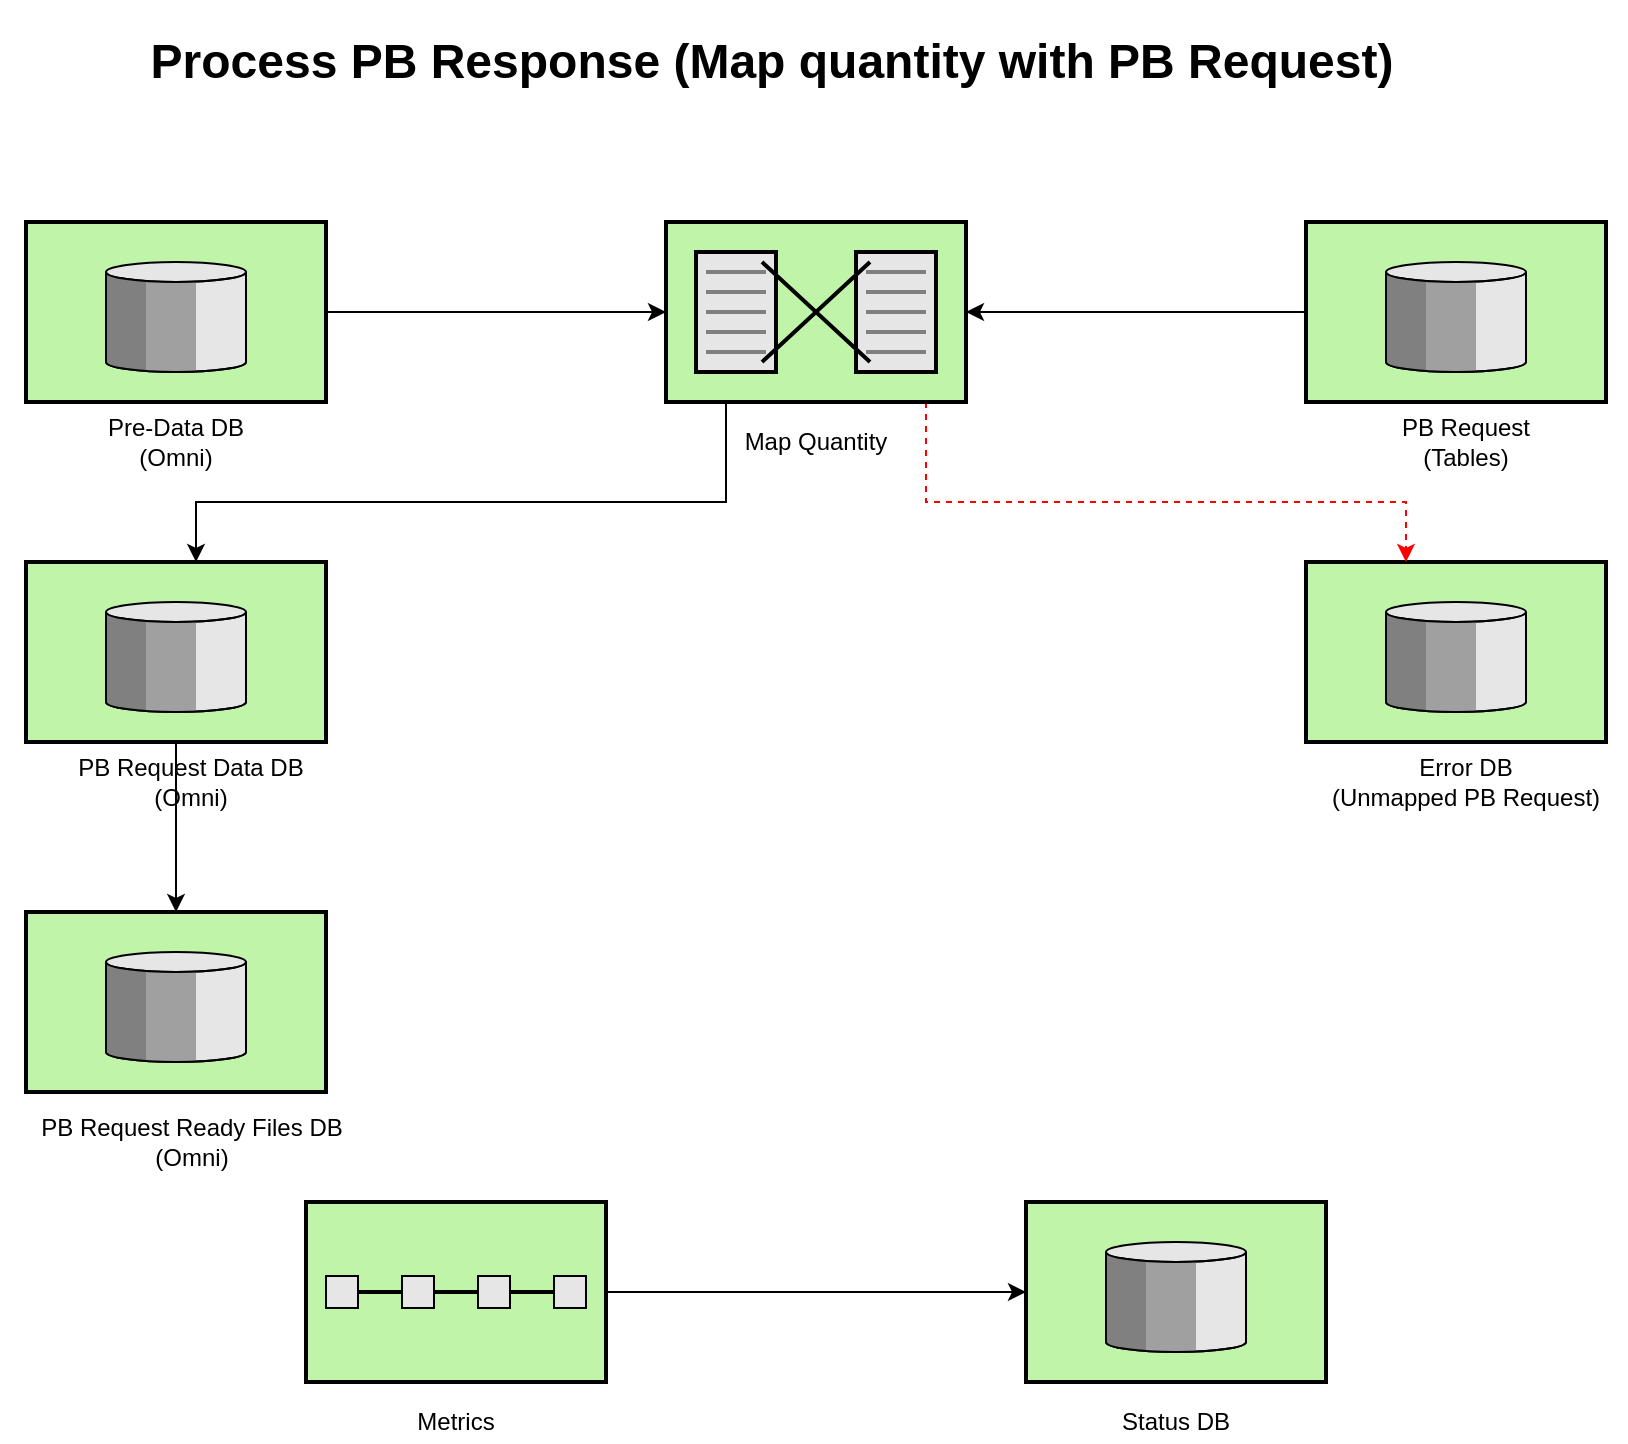 <mxfile version="14.8.6" type="github"><diagram id="pIRpALu3X4-BsKBxWYUz" name="Page-1"><mxGraphModel dx="1328" dy="710" grid="1" gridSize="10" guides="1" tooltips="1" connect="1" arrows="1" fold="1" page="1" pageScale="1" pageWidth="1100" pageHeight="850" math="0" shadow="0"><root><mxCell id="0"/><mxCell id="1" parent="0"/><mxCell id="83AmdUt0ADGtwM5-1m7F-5" style="edgeStyle=orthogonalEdgeStyle;rounded=0;orthogonalLoop=1;jettySize=auto;html=1;" edge="1" parent="1" source="AVrMXiXkNaU7DZrsUjue-19" target="83AmdUt0ADGtwM5-1m7F-4"><mxGeometry relative="1" as="geometry"/></mxCell><mxCell id="AVrMXiXkNaU7DZrsUjue-19" value="" style="strokeWidth=2;outlineConnect=0;dashed=0;align=center;fontSize=8;verticalLabelPosition=bottom;verticalAlign=top;shape=mxgraph.eip.message_store;fillColor=#c0f5a9" parent="1" vertex="1"><mxGeometry x="190" y="190" width="150" height="90" as="geometry"/></mxCell><mxCell id="83AmdUt0ADGtwM5-1m7F-12" style="edgeStyle=orthogonalEdgeStyle;rounded=0;orthogonalLoop=1;jettySize=auto;html=1;" edge="1" parent="1" source="AVrMXiXkNaU7DZrsUjue-20" target="83AmdUt0ADGtwM5-1m7F-10"><mxGeometry relative="1" as="geometry"/></mxCell><mxCell id="AVrMXiXkNaU7DZrsUjue-20" value="" style="strokeWidth=2;outlineConnect=0;dashed=0;align=center;fontSize=8;verticalLabelPosition=bottom;verticalAlign=top;shape=mxgraph.eip.message_store;fillColor=#c0f5a9" parent="1" vertex="1"><mxGeometry x="190" y="360" width="150" height="90" as="geometry"/></mxCell><mxCell id="AVrMXiXkNaU7DZrsUjue-22" value="Pre-Data DB&lt;br&gt;(Omni)" style="text;html=1;strokeColor=none;fillColor=none;align=center;verticalAlign=middle;whiteSpace=wrap;rounded=0;" parent="1" vertex="1"><mxGeometry x="220" y="290" width="90" height="20" as="geometry"/></mxCell><mxCell id="AVrMXiXkNaU7DZrsUjue-23" value="Map Quantity" style="text;html=1;strokeColor=none;fillColor=none;align=center;verticalAlign=middle;whiteSpace=wrap;rounded=0;" parent="1" vertex="1"><mxGeometry x="535" y="290" width="100" height="20" as="geometry"/></mxCell><mxCell id="AVrMXiXkNaU7DZrsUjue-24" value="&lt;h1&gt;Process PB Response (Map quantity with PB Request)&lt;/h1&gt;" style="text;html=1;strokeColor=none;fillColor=none;align=center;verticalAlign=middle;whiteSpace=wrap;rounded=0;" parent="1" vertex="1"><mxGeometry x="197.5" y="100" width="730" height="20" as="geometry"/></mxCell><mxCell id="_ervjC3GWcdWoxRIWC9f-10" value="" style="strokeWidth=2;outlineConnect=0;dashed=0;align=center;fontSize=8;verticalLabelPosition=bottom;verticalAlign=top;shape=mxgraph.eip.message_store;fillColor=#c0f5a9" parent="1" vertex="1"><mxGeometry x="830" y="360" width="150" height="90" as="geometry"/></mxCell><mxCell id="_ervjC3GWcdWoxRIWC9f-19" value="Error DB&lt;br&gt;(Unmapped PB Request)" style="text;html=1;strokeColor=none;fillColor=none;align=center;verticalAlign=middle;whiteSpace=wrap;rounded=0;" parent="1" vertex="1"><mxGeometry x="830" y="460" width="160" height="20" as="geometry"/></mxCell><mxCell id="e2qt1UtbH4zja7K99yF6-5" style="edgeStyle=orthogonalEdgeStyle;rounded=0;orthogonalLoop=1;jettySize=auto;html=1;" parent="1" source="e2qt1UtbH4zja7K99yF6-2" target="e2qt1UtbH4zja7K99yF6-4" edge="1"><mxGeometry relative="1" as="geometry"/></mxCell><mxCell id="e2qt1UtbH4zja7K99yF6-2" value="" style="strokeWidth=2;outlineConnect=0;dashed=0;align=center;fontSize=8;fillColor=#c0f5a9;verticalLabelPosition=bottom;verticalAlign=top;shape=mxgraph.eip.routing_slip;" parent="1" vertex="1"><mxGeometry x="330" y="680" width="150" height="90" as="geometry"/></mxCell><mxCell id="e2qt1UtbH4zja7K99yF6-4" value="" style="strokeWidth=2;outlineConnect=0;dashed=0;align=center;fontSize=8;verticalLabelPosition=bottom;verticalAlign=top;shape=mxgraph.eip.message_store;fillColor=#c0f5a9" parent="1" vertex="1"><mxGeometry x="690" y="680" width="150" height="90" as="geometry"/></mxCell><mxCell id="e2qt1UtbH4zja7K99yF6-6" value="Status DB" style="text;html=1;strokeColor=none;fillColor=none;align=center;verticalAlign=middle;whiteSpace=wrap;rounded=0;" parent="1" vertex="1"><mxGeometry x="715" y="780" width="100" height="20" as="geometry"/></mxCell><mxCell id="e2qt1UtbH4zja7K99yF6-7" value="Metrics" style="text;html=1;strokeColor=none;fillColor=none;align=center;verticalAlign=middle;whiteSpace=wrap;rounded=0;" parent="1" vertex="1"><mxGeometry x="355" y="780" width="100" height="20" as="geometry"/></mxCell><mxCell id="83AmdUt0ADGtwM5-1m7F-6" style="edgeStyle=orthogonalEdgeStyle;rounded=0;orthogonalLoop=1;jettySize=auto;html=1;" edge="1" parent="1" source="83AmdUt0ADGtwM5-1m7F-1" target="83AmdUt0ADGtwM5-1m7F-4"><mxGeometry relative="1" as="geometry"/></mxCell><mxCell id="83AmdUt0ADGtwM5-1m7F-1" value="" style="strokeWidth=2;outlineConnect=0;dashed=0;align=center;fontSize=8;verticalLabelPosition=bottom;verticalAlign=top;shape=mxgraph.eip.message_store;fillColor=#c0f5a9" vertex="1" parent="1"><mxGeometry x="830" y="190" width="150" height="90" as="geometry"/></mxCell><mxCell id="83AmdUt0ADGtwM5-1m7F-2" value="PB Request&lt;br&gt;(Tables)" style="text;html=1;strokeColor=none;fillColor=none;align=center;verticalAlign=middle;whiteSpace=wrap;rounded=0;" vertex="1" parent="1"><mxGeometry x="860" y="290" width="100" height="20" as="geometry"/></mxCell><mxCell id="83AmdUt0ADGtwM5-1m7F-7" style="edgeStyle=orthogonalEdgeStyle;rounded=0;orthogonalLoop=1;jettySize=auto;html=1;" edge="1" parent="1" source="83AmdUt0ADGtwM5-1m7F-4" target="AVrMXiXkNaU7DZrsUjue-20"><mxGeometry relative="1" as="geometry"><Array as="points"><mxPoint x="540" y="330"/><mxPoint x="275" y="330"/></Array></mxGeometry></mxCell><mxCell id="83AmdUt0ADGtwM5-1m7F-9" style="edgeStyle=orthogonalEdgeStyle;rounded=0;orthogonalLoop=1;jettySize=auto;html=1;strokeColor=#FF0000;dashed=1;" edge="1" parent="1" source="83AmdUt0ADGtwM5-1m7F-4" target="_ervjC3GWcdWoxRIWC9f-10"><mxGeometry relative="1" as="geometry"><Array as="points"><mxPoint x="640" y="330"/><mxPoint x="880" y="330"/></Array></mxGeometry></mxCell><mxCell id="83AmdUt0ADGtwM5-1m7F-4" value="" style="strokeWidth=2;outlineConnect=0;dashed=0;align=center;fontSize=8;shape=mxgraph.eip.message_translator;fillColor=#c0f5a9;verticalLabelPosition=bottom;verticalAlign=top;" vertex="1" parent="1"><mxGeometry x="510" y="190" width="150" height="90" as="geometry"/></mxCell><mxCell id="83AmdUt0ADGtwM5-1m7F-8" value="PB Request Data DB&lt;br&gt;(Omni)" style="text;html=1;strokeColor=none;fillColor=none;align=center;verticalAlign=middle;whiteSpace=wrap;rounded=0;" vertex="1" parent="1"><mxGeometry x="205" y="460" width="135" height="20" as="geometry"/></mxCell><mxCell id="83AmdUt0ADGtwM5-1m7F-10" value="" style="strokeWidth=2;outlineConnect=0;dashed=0;align=center;fontSize=8;verticalLabelPosition=bottom;verticalAlign=top;shape=mxgraph.eip.message_store;fillColor=#c0f5a9" vertex="1" parent="1"><mxGeometry x="190" y="535" width="150" height="90" as="geometry"/></mxCell><mxCell id="83AmdUt0ADGtwM5-1m7F-11" value="PB Request Ready Files DB&lt;br&gt;(Omni)" style="text;html=1;strokeColor=none;fillColor=none;align=center;verticalAlign=middle;whiteSpace=wrap;rounded=0;" vertex="1" parent="1"><mxGeometry x="177.5" y="640" width="190" height="20" as="geometry"/></mxCell></root></mxGraphModel></diagram></mxfile>
